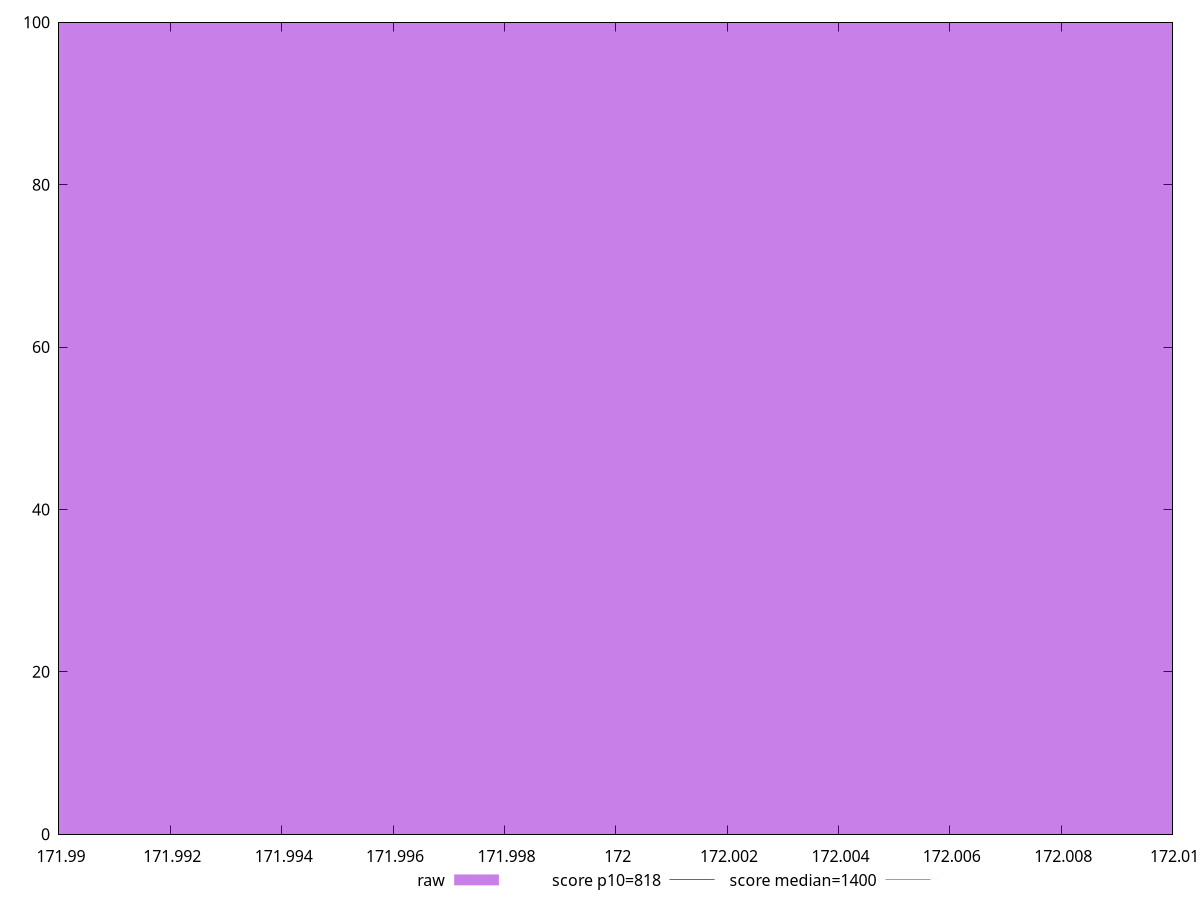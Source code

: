 reset

$raw <<EOF
172 100
EOF

set key outside below
set boxwidth 0.1
set xrange [171.99:172.01]
set yrange [0:100]
set style fill transparent solid 0.5 noborder

set parametric
set terminal svg size 640, 490 enhanced background rgb 'white'
set output "report_00007_2020-12-11T15:55:29.892Z/dom-size/samples/pages+cached+noexternal+nofonts/raw/histogram.svg"

plot $raw title "raw" with boxes, \
     818,t title "score p10=818", \
     1400,t title "score median=1400"

reset
